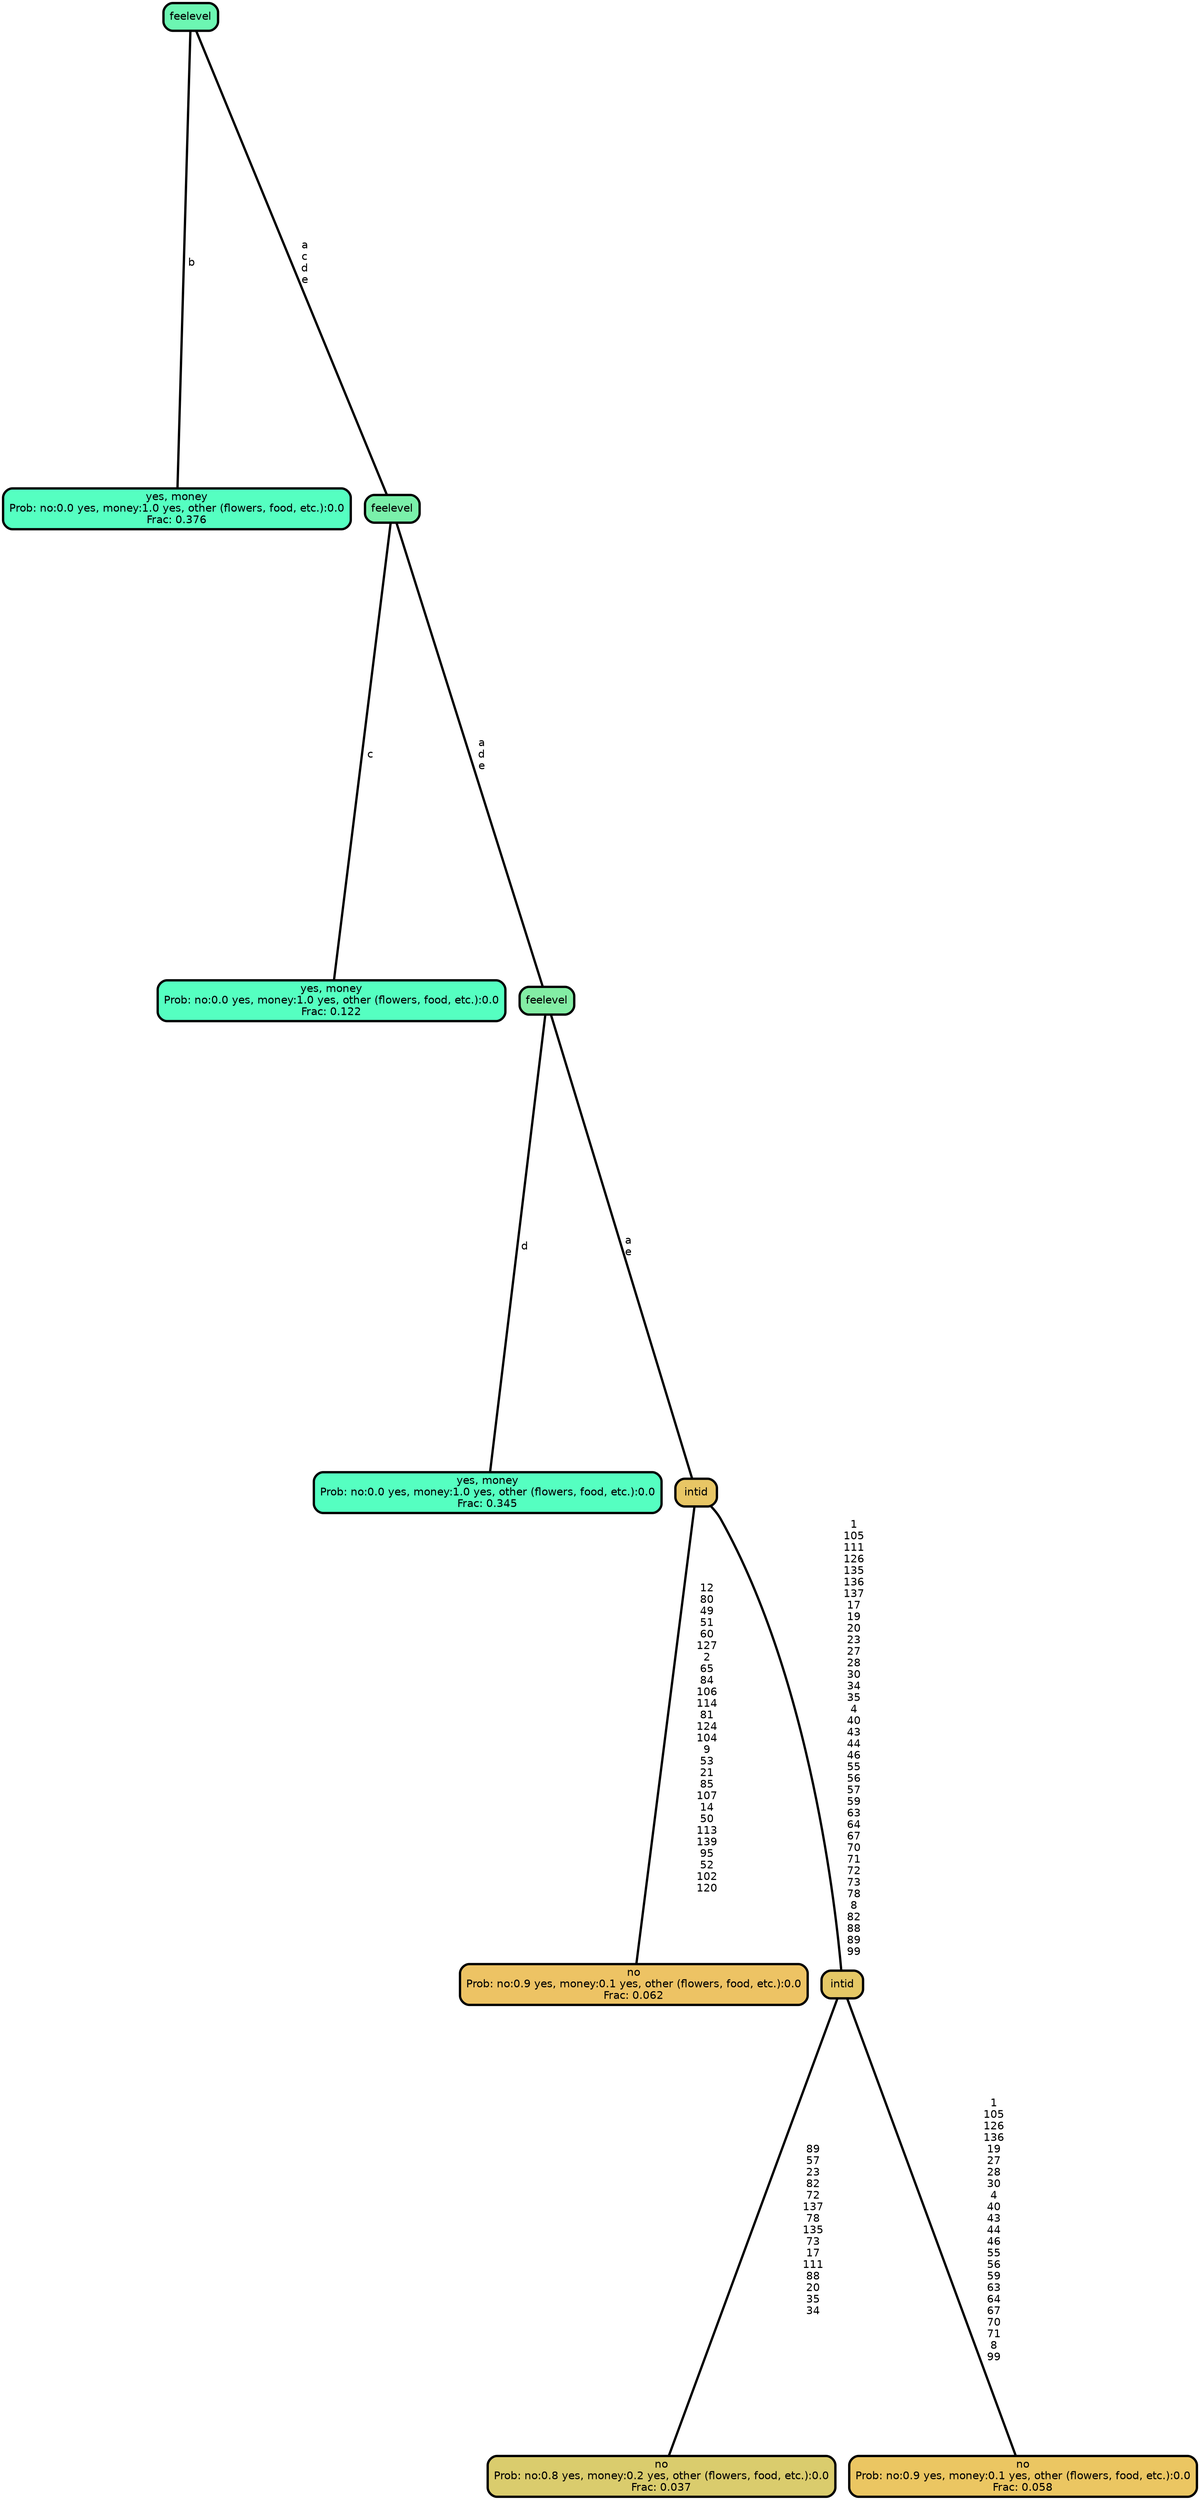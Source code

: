 graph Tree {
node [shape=box, style="filled, rounded",color="black",penwidth="3",fontcolor="black",                 fontname=helvetica] ;
graph [ranksep="0 equally", splines=straight,                 bgcolor=transparent, dpi=200] ;
edge [fontname=helvetica, color=black] ;
0 [label="yes, money
Prob: no:0.0 yes, money:1.0 yes, other (flowers, food, etc.):0.0
Frac: 0.376", fillcolor="#55ffc1"] ;
1 [label="feelevel", fillcolor="#6cf6b2"] ;
2 [label="yes, money
Prob: no:0.0 yes, money:1.0 yes, other (flowers, food, etc.):0.0
Frac: 0.122", fillcolor="#55ffc1"] ;
3 [label="feelevel", fillcolor="#7af0aa"] ;
4 [label="yes, money
Prob: no:0.0 yes, money:1.0 yes, other (flowers, food, etc.):0.0
Frac: 0.345", fillcolor="#55ffc1"] ;
5 [label="feelevel", fillcolor="#83eda4"] ;
6 [label="no
Prob: no:0.9 yes, money:0.1 yes, other (flowers, food, etc.):0.0
Frac: 0.062", fillcolor="#edc364"] ;
7 [label="intid", fillcolor="#e8c665"] ;
8 [label="no
Prob: no:0.8 yes, money:0.2 yes, other (flowers, food, etc.):0.0
Frac: 0.037", fillcolor="#dacc6d"] ;
9 [label="intid", fillcolor="#e5c866"] ;
10 [label="no
Prob: no:0.9 yes, money:0.1 yes, other (flowers, food, etc.):0.0
Frac: 0.058", fillcolor="#ebc662"] ;
1 -- 0 [label=" b",penwidth=3] ;
1 -- 3 [label=" a\n c\n d\n e",penwidth=3] ;
3 -- 2 [label=" c",penwidth=3] ;
3 -- 5 [label=" a\n d\n e",penwidth=3] ;
5 -- 4 [label=" d",penwidth=3] ;
5 -- 7 [label=" a\n e",penwidth=3] ;
7 -- 6 [label=" 12\n 80\n 49\n 51\n 60\n 127\n 2\n 65\n 84\n 106\n 114\n 81\n 124\n 104\n 9\n 53\n 21\n 85\n 107\n 14\n 50\n 113\n 139\n 95\n 52\n 102\n 120",penwidth=3] ;
7 -- 9 [label=" 1\n 105\n 111\n 126\n 135\n 136\n 137\n 17\n 19\n 20\n 23\n 27\n 28\n 30\n 34\n 35\n 4\n 40\n 43\n 44\n 46\n 55\n 56\n 57\n 59\n 63\n 64\n 67\n 70\n 71\n 72\n 73\n 78\n 8\n 82\n 88\n 89\n 99",penwidth=3] ;
9 -- 8 [label=" 89\n 57\n 23\n 82\n 72\n 137\n 78\n 135\n 73\n 17\n 111\n 88\n 20\n 35\n 34",penwidth=3] ;
9 -- 10 [label=" 1\n 105\n 126\n 136\n 19\n 27\n 28\n 30\n 4\n 40\n 43\n 44\n 46\n 55\n 56\n 59\n 63\n 64\n 67\n 70\n 71\n 8\n 99",penwidth=3] ;
{rank = same;}}
